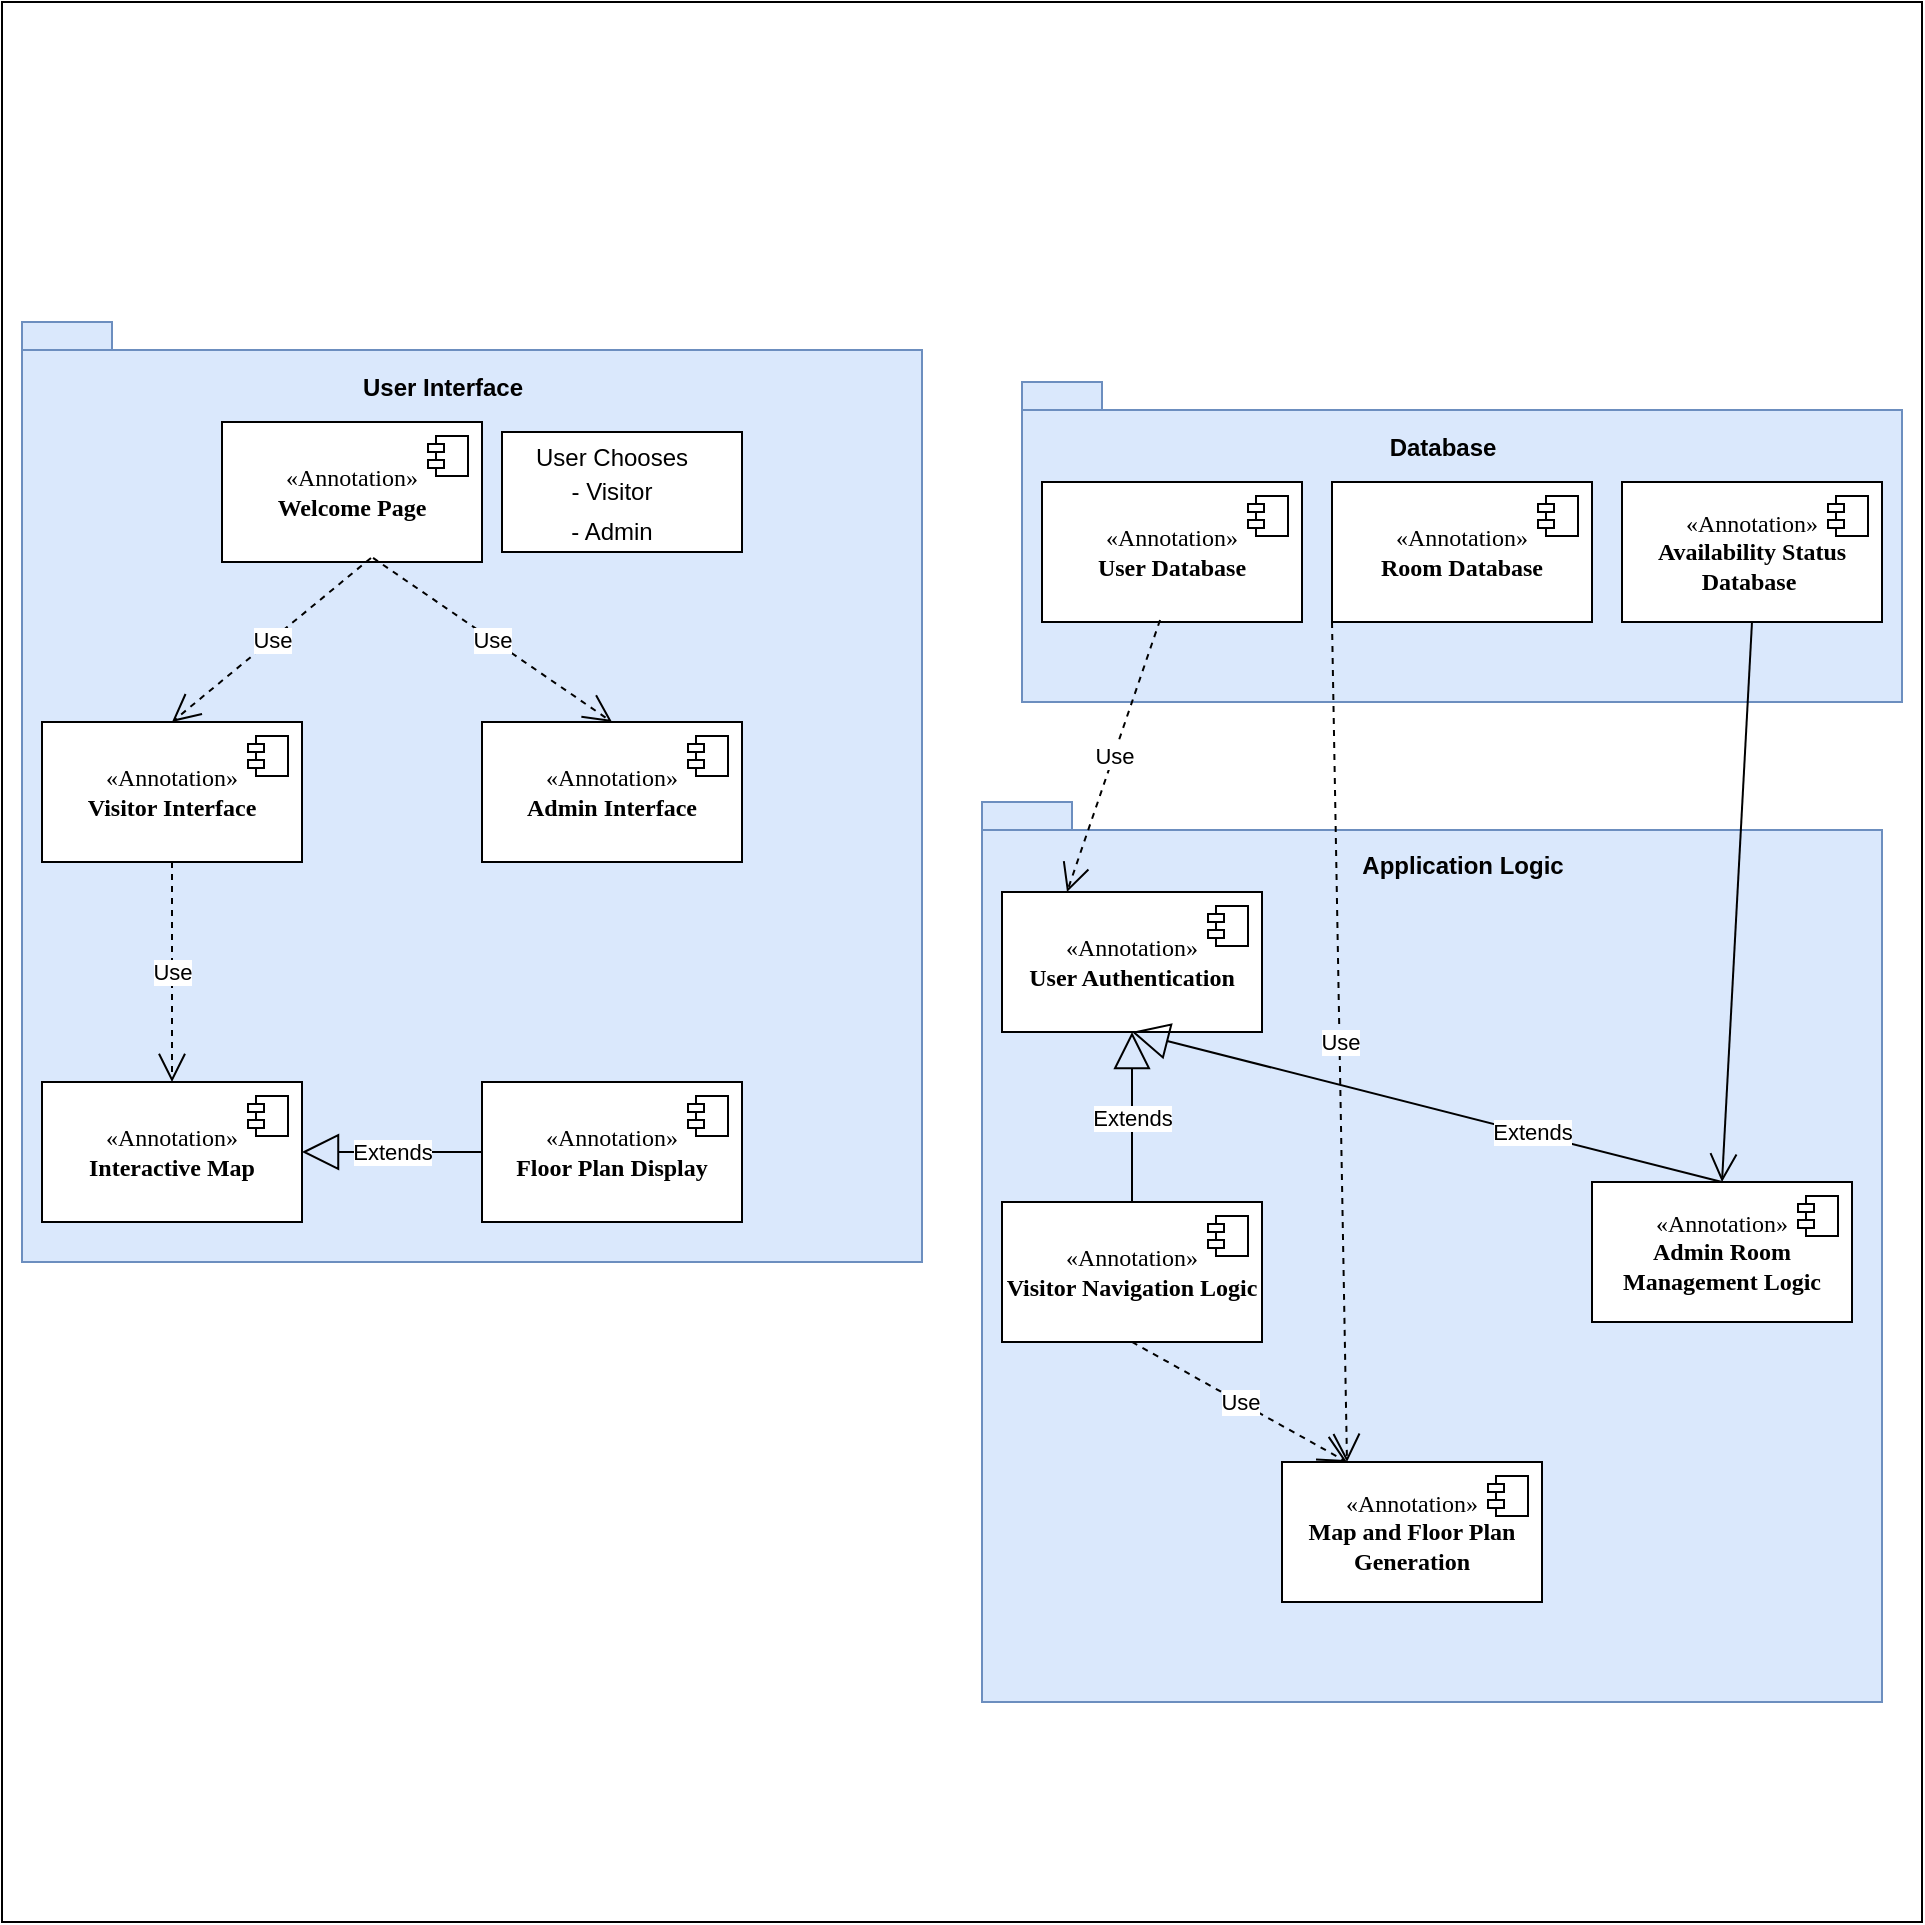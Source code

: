 <mxfile version="25.0.3">
  <diagram name="Page-1" id="OktrFBAO3VFiyfOGnc8V">
    <mxGraphModel dx="1026" dy="1853" grid="1" gridSize="10" guides="1" tooltips="1" connect="1" arrows="1" fold="1" page="1" pageScale="1" pageWidth="827" pageHeight="1169" math="0" shadow="0">
      <root>
        <mxCell id="0" />
        <mxCell id="1" parent="0" />
        <mxCell id="GQhv-AbMXYz22JSgnZgT-2" value="" style="whiteSpace=wrap;html=1;aspect=fixed;" vertex="1" parent="1">
          <mxGeometry y="-130" width="960" height="960" as="geometry" />
        </mxCell>
        <mxCell id="GQhv-AbMXYz22JSgnZgT-4" value="" style="shape=folder;fontStyle=1;spacingTop=10;tabWidth=40;tabHeight=14;tabPosition=left;html=1;whiteSpace=wrap;fillColor=#dae8fc;strokeColor=#6c8ebf;" vertex="1" parent="1">
          <mxGeometry x="10" y="30" width="450" height="470" as="geometry" />
        </mxCell>
        <mxCell id="GQhv-AbMXYz22JSgnZgT-5" value="«Annotation»&lt;br&gt;&lt;b&gt;Admin Interface&lt;/b&gt;" style="html=1;dropTarget=0;whiteSpace=wrap;fontFamily=Times New Roman;spacing=2;" vertex="1" parent="1">
          <mxGeometry x="240" y="230" width="130" height="70" as="geometry" />
        </mxCell>
        <mxCell id="GQhv-AbMXYz22JSgnZgT-6" value="" style="shape=module;jettyWidth=8;jettyHeight=4;fontFamily=Times New Roman;spacing=2;" vertex="1" parent="GQhv-AbMXYz22JSgnZgT-5">
          <mxGeometry x="1" width="20" height="20" relative="1" as="geometry">
            <mxPoint x="-27" y="7" as="offset" />
          </mxGeometry>
        </mxCell>
        <mxCell id="GQhv-AbMXYz22JSgnZgT-9" value="«Annotation»&lt;br&gt;&lt;b&gt;Visitor Interface&lt;/b&gt;" style="html=1;dropTarget=0;whiteSpace=wrap;fontFamily=Times New Roman;spacing=2;" vertex="1" parent="1">
          <mxGeometry x="20" y="230" width="130" height="70" as="geometry" />
        </mxCell>
        <mxCell id="GQhv-AbMXYz22JSgnZgT-10" value="" style="shape=module;jettyWidth=8;jettyHeight=4;fontFamily=Times New Roman;spacing=2;" vertex="1" parent="GQhv-AbMXYz22JSgnZgT-9">
          <mxGeometry x="1" width="20" height="20" relative="1" as="geometry">
            <mxPoint x="-27" y="7" as="offset" />
          </mxGeometry>
        </mxCell>
        <mxCell id="GQhv-AbMXYz22JSgnZgT-11" value="«Annotation»&lt;br&gt;&lt;b&gt;Floor Plan Display&lt;/b&gt;" style="html=1;dropTarget=0;whiteSpace=wrap;fontFamily=Times New Roman;spacing=2;" vertex="1" parent="1">
          <mxGeometry x="240" y="410" width="130" height="70" as="geometry" />
        </mxCell>
        <mxCell id="GQhv-AbMXYz22JSgnZgT-12" value="" style="shape=module;jettyWidth=8;jettyHeight=4;fontFamily=Times New Roman;spacing=2;" vertex="1" parent="GQhv-AbMXYz22JSgnZgT-11">
          <mxGeometry x="1" width="20" height="20" relative="1" as="geometry">
            <mxPoint x="-27" y="7" as="offset" />
          </mxGeometry>
        </mxCell>
        <mxCell id="GQhv-AbMXYz22JSgnZgT-13" value="«Annotation»&lt;br&gt;&lt;b&gt;Interactive Map&lt;/b&gt;" style="html=1;dropTarget=0;whiteSpace=wrap;fontFamily=Times New Roman;spacing=2;" vertex="1" parent="1">
          <mxGeometry x="20" y="410" width="130" height="70" as="geometry" />
        </mxCell>
        <mxCell id="GQhv-AbMXYz22JSgnZgT-14" value="" style="shape=module;jettyWidth=8;jettyHeight=4;fontFamily=Times New Roman;spacing=2;" vertex="1" parent="GQhv-AbMXYz22JSgnZgT-13">
          <mxGeometry x="1" width="20" height="20" relative="1" as="geometry">
            <mxPoint x="-27" y="7" as="offset" />
          </mxGeometry>
        </mxCell>
        <mxCell id="GQhv-AbMXYz22JSgnZgT-15" value="«Annotation»&lt;br&gt;&lt;b&gt;Welcome Page&lt;/b&gt;" style="html=1;dropTarget=0;whiteSpace=wrap;fontFamily=Times New Roman;spacing=2;" vertex="1" parent="1">
          <mxGeometry x="110" y="80" width="130" height="70" as="geometry" />
        </mxCell>
        <mxCell id="GQhv-AbMXYz22JSgnZgT-16" value="" style="shape=module;jettyWidth=8;jettyHeight=4;fontFamily=Times New Roman;spacing=2;" vertex="1" parent="GQhv-AbMXYz22JSgnZgT-15">
          <mxGeometry x="1" width="20" height="20" relative="1" as="geometry">
            <mxPoint x="-27" y="7" as="offset" />
          </mxGeometry>
        </mxCell>
        <mxCell id="GQhv-AbMXYz22JSgnZgT-17" value="Use" style="endArrow=open;endSize=12;dashed=1;html=1;rounded=0;exitX=0.5;exitY=1;exitDx=0;exitDy=0;entryX=0.5;entryY=0;entryDx=0;entryDy=0;" edge="1" parent="1" source="GQhv-AbMXYz22JSgnZgT-9" target="GQhv-AbMXYz22JSgnZgT-13">
          <mxGeometry width="160" relative="1" as="geometry">
            <mxPoint x="360" y="350" as="sourcePoint" />
            <mxPoint x="520" y="350" as="targetPoint" />
          </mxGeometry>
        </mxCell>
        <mxCell id="GQhv-AbMXYz22JSgnZgT-18" value="Extends" style="endArrow=block;endSize=16;endFill=0;html=1;rounded=0;exitX=0;exitY=0.5;exitDx=0;exitDy=0;entryX=1;entryY=0.5;entryDx=0;entryDy=0;" edge="1" parent="1" source="GQhv-AbMXYz22JSgnZgT-11" target="GQhv-AbMXYz22JSgnZgT-13">
          <mxGeometry width="160" relative="1" as="geometry">
            <mxPoint x="360" y="350" as="sourcePoint" />
            <mxPoint x="520" y="350" as="targetPoint" />
          </mxGeometry>
        </mxCell>
        <mxCell id="GQhv-AbMXYz22JSgnZgT-22" value="" style="rounded=0;whiteSpace=wrap;html=1;" vertex="1" parent="1">
          <mxGeometry x="250" y="85" width="120" height="60" as="geometry" />
        </mxCell>
        <mxCell id="GQhv-AbMXYz22JSgnZgT-23" value="User Chooses" style="text;html=1;align=center;verticalAlign=middle;whiteSpace=wrap;rounded=0;" vertex="1" parent="1">
          <mxGeometry x="260" y="85" width="90" height="25" as="geometry" />
        </mxCell>
        <mxCell id="GQhv-AbMXYz22JSgnZgT-24" value="- Visitor" style="text;html=1;align=center;verticalAlign=middle;whiteSpace=wrap;rounded=0;" vertex="1" parent="1">
          <mxGeometry x="260" y="102.5" width="90" height="25" as="geometry" />
        </mxCell>
        <mxCell id="GQhv-AbMXYz22JSgnZgT-25" value="- Admin" style="text;html=1;align=center;verticalAlign=middle;whiteSpace=wrap;rounded=0;" vertex="1" parent="1">
          <mxGeometry x="260" y="125" width="90" height="20" as="geometry" />
        </mxCell>
        <mxCell id="GQhv-AbMXYz22JSgnZgT-26" value="Use" style="endArrow=open;endSize=12;dashed=1;html=1;rounded=0;entryX=0.5;entryY=0;entryDx=0;entryDy=0;exitX=0.573;exitY=0.971;exitDx=0;exitDy=0;exitPerimeter=0;" edge="1" parent="1" source="GQhv-AbMXYz22JSgnZgT-15" target="GQhv-AbMXYz22JSgnZgT-9">
          <mxGeometry width="160" relative="1" as="geometry">
            <mxPoint x="228" y="350" as="sourcePoint" />
            <mxPoint x="165" y="450" as="targetPoint" />
          </mxGeometry>
        </mxCell>
        <mxCell id="GQhv-AbMXYz22JSgnZgT-27" value="Use" style="endArrow=open;endSize=12;dashed=1;html=1;rounded=0;entryX=0.5;entryY=0;entryDx=0;entryDy=0;exitX=0.581;exitY=0.971;exitDx=0;exitDy=0;exitPerimeter=0;" edge="1" parent="1" source="GQhv-AbMXYz22JSgnZgT-15" target="GQhv-AbMXYz22JSgnZgT-5">
          <mxGeometry width="160" relative="1" as="geometry">
            <mxPoint x="367" y="168" as="sourcePoint" />
            <mxPoint x="228" y="280" as="targetPoint" />
          </mxGeometry>
        </mxCell>
        <mxCell id="GQhv-AbMXYz22JSgnZgT-30" value="" style="shape=folder;fontStyle=1;spacingTop=10;tabWidth=40;tabHeight=14;tabPosition=left;html=1;whiteSpace=wrap;fillColor=#dae8fc;strokeColor=#6c8ebf;" vertex="1" parent="1">
          <mxGeometry x="510" y="60" width="440" height="160" as="geometry" />
        </mxCell>
        <mxCell id="GQhv-AbMXYz22JSgnZgT-31" value="«Annotation»&lt;br&gt;&lt;b&gt;User Database&lt;/b&gt;" style="html=1;dropTarget=0;whiteSpace=wrap;fontFamily=Times New Roman;spacing=2;" vertex="1" parent="1">
          <mxGeometry x="520" y="110" width="130" height="70" as="geometry" />
        </mxCell>
        <mxCell id="GQhv-AbMXYz22JSgnZgT-32" value="" style="shape=module;jettyWidth=8;jettyHeight=4;fontFamily=Times New Roman;spacing=2;" vertex="1" parent="GQhv-AbMXYz22JSgnZgT-31">
          <mxGeometry x="1" width="20" height="20" relative="1" as="geometry">
            <mxPoint x="-27" y="7" as="offset" />
          </mxGeometry>
        </mxCell>
        <mxCell id="GQhv-AbMXYz22JSgnZgT-33" value="«Annotation»&lt;br&gt;&lt;b&gt;Room Database&lt;/b&gt;" style="html=1;dropTarget=0;whiteSpace=wrap;fontFamily=Times New Roman;spacing=2;" vertex="1" parent="1">
          <mxGeometry x="665" y="110" width="130" height="70" as="geometry" />
        </mxCell>
        <mxCell id="GQhv-AbMXYz22JSgnZgT-34" value="" style="shape=module;jettyWidth=8;jettyHeight=4;fontFamily=Times New Roman;spacing=2;" vertex="1" parent="GQhv-AbMXYz22JSgnZgT-33">
          <mxGeometry x="1" width="20" height="20" relative="1" as="geometry">
            <mxPoint x="-27" y="7" as="offset" />
          </mxGeometry>
        </mxCell>
        <mxCell id="GQhv-AbMXYz22JSgnZgT-35" value="«Annotation»&lt;br&gt;&lt;b&gt;Availability Status Database&amp;nbsp;&lt;/b&gt;" style="html=1;dropTarget=0;whiteSpace=wrap;fontFamily=Times New Roman;spacing=2;" vertex="1" parent="1">
          <mxGeometry x="810" y="110" width="130" height="70" as="geometry" />
        </mxCell>
        <mxCell id="GQhv-AbMXYz22JSgnZgT-36" value="" style="shape=module;jettyWidth=8;jettyHeight=4;fontFamily=Times New Roman;spacing=2;" vertex="1" parent="GQhv-AbMXYz22JSgnZgT-35">
          <mxGeometry x="1" width="20" height="20" relative="1" as="geometry">
            <mxPoint x="-27" y="7" as="offset" />
          </mxGeometry>
        </mxCell>
        <mxCell id="GQhv-AbMXYz22JSgnZgT-37" value="" style="shape=folder;fontStyle=1;spacingTop=10;tabWidth=40;tabHeight=14;tabPosition=left;html=1;whiteSpace=wrap;fillColor=#dae8fc;strokeColor=#6c8ebf;" vertex="1" parent="1">
          <mxGeometry x="490" y="270" width="450" height="450" as="geometry" />
        </mxCell>
        <mxCell id="GQhv-AbMXYz22JSgnZgT-39" value="«Annotation»&lt;br&gt;&lt;b&gt;User Authentication&lt;/b&gt;" style="html=1;dropTarget=0;whiteSpace=wrap;fontFamily=Times New Roman;spacing=2;" vertex="1" parent="1">
          <mxGeometry x="500" y="315" width="130" height="70" as="geometry" />
        </mxCell>
        <mxCell id="GQhv-AbMXYz22JSgnZgT-40" value="" style="shape=module;jettyWidth=8;jettyHeight=4;fontFamily=Times New Roman;spacing=2;" vertex="1" parent="GQhv-AbMXYz22JSgnZgT-39">
          <mxGeometry x="1" width="20" height="20" relative="1" as="geometry">
            <mxPoint x="-27" y="7" as="offset" />
          </mxGeometry>
        </mxCell>
        <mxCell id="GQhv-AbMXYz22JSgnZgT-41" value="«Annotation»&lt;br&gt;&lt;b&gt;Visitor Navigation Logic&lt;/b&gt;" style="html=1;dropTarget=0;whiteSpace=wrap;fontFamily=Times New Roman;spacing=2;" vertex="1" parent="1">
          <mxGeometry x="500" y="470" width="130" height="70" as="geometry" />
        </mxCell>
        <mxCell id="GQhv-AbMXYz22JSgnZgT-42" value="" style="shape=module;jettyWidth=8;jettyHeight=4;fontFamily=Times New Roman;spacing=2;" vertex="1" parent="GQhv-AbMXYz22JSgnZgT-41">
          <mxGeometry x="1" width="20" height="20" relative="1" as="geometry">
            <mxPoint x="-27" y="7" as="offset" />
          </mxGeometry>
        </mxCell>
        <mxCell id="GQhv-AbMXYz22JSgnZgT-45" value="«Annotation»&lt;br&gt;&lt;b&gt;Map and Floor Plan Generation&lt;/b&gt;" style="html=1;dropTarget=0;whiteSpace=wrap;fontFamily=Times New Roman;spacing=2;" vertex="1" parent="1">
          <mxGeometry x="640" y="600" width="130" height="70" as="geometry" />
        </mxCell>
        <mxCell id="GQhv-AbMXYz22JSgnZgT-46" value="" style="shape=module;jettyWidth=8;jettyHeight=4;fontFamily=Times New Roman;spacing=2;" vertex="1" parent="GQhv-AbMXYz22JSgnZgT-45">
          <mxGeometry x="1" width="20" height="20" relative="1" as="geometry">
            <mxPoint x="-27" y="7" as="offset" />
          </mxGeometry>
        </mxCell>
        <mxCell id="GQhv-AbMXYz22JSgnZgT-47" value="«Annotation»&lt;br&gt;&lt;b&gt;Admin Room Management Logic&lt;/b&gt;" style="html=1;dropTarget=0;whiteSpace=wrap;fontFamily=Times New Roman;spacing=2;" vertex="1" parent="1">
          <mxGeometry x="795" y="460" width="130" height="70" as="geometry" />
        </mxCell>
        <mxCell id="GQhv-AbMXYz22JSgnZgT-48" value="" style="shape=module;jettyWidth=8;jettyHeight=4;fontFamily=Times New Roman;spacing=2;" vertex="1" parent="GQhv-AbMXYz22JSgnZgT-47">
          <mxGeometry x="1" width="20" height="20" relative="1" as="geometry">
            <mxPoint x="-27" y="7" as="offset" />
          </mxGeometry>
        </mxCell>
        <mxCell id="GQhv-AbMXYz22JSgnZgT-50" value="Use" style="endArrow=open;endSize=12;dashed=1;html=1;rounded=0;entryX=0.25;entryY=0;entryDx=0;entryDy=0;exitX=0.454;exitY=0.986;exitDx=0;exitDy=0;exitPerimeter=0;" edge="1" parent="1" source="GQhv-AbMXYz22JSgnZgT-31" target="GQhv-AbMXYz22JSgnZgT-39">
          <mxGeometry width="160" relative="1" as="geometry">
            <mxPoint x="196" y="158" as="sourcePoint" />
            <mxPoint x="315" y="240" as="targetPoint" />
          </mxGeometry>
        </mxCell>
        <mxCell id="GQhv-AbMXYz22JSgnZgT-52" value="Extends" style="endArrow=block;endSize=16;endFill=0;html=1;rounded=0;exitX=0.5;exitY=0;exitDx=0;exitDy=0;entryX=0.5;entryY=1;entryDx=0;entryDy=0;" edge="1" parent="1" source="GQhv-AbMXYz22JSgnZgT-41" target="GQhv-AbMXYz22JSgnZgT-39">
          <mxGeometry width="160" relative="1" as="geometry">
            <mxPoint x="160" y="455" as="sourcePoint" />
            <mxPoint x="250" y="455" as="targetPoint" />
          </mxGeometry>
        </mxCell>
        <mxCell id="GQhv-AbMXYz22JSgnZgT-53" value="Extends" style="endArrow=block;endSize=16;endFill=0;html=1;rounded=0;exitX=0.5;exitY=0;exitDx=0;exitDy=0;entryX=0.5;entryY=1;entryDx=0;entryDy=0;" edge="1" parent="1" source="GQhv-AbMXYz22JSgnZgT-47" target="GQhv-AbMXYz22JSgnZgT-39">
          <mxGeometry x="-0.355" y="-1" width="160" relative="1" as="geometry">
            <mxPoint x="725" y="395" as="sourcePoint" />
            <mxPoint x="570" y="385" as="targetPoint" />
            <mxPoint as="offset" />
          </mxGeometry>
        </mxCell>
        <mxCell id="GQhv-AbMXYz22JSgnZgT-54" value="" style="endArrow=open;endFill=1;endSize=12;html=1;rounded=0;exitX=0.5;exitY=1;exitDx=0;exitDy=0;entryX=0.5;entryY=0;entryDx=0;entryDy=0;" edge="1" parent="1" source="GQhv-AbMXYz22JSgnZgT-35" target="GQhv-AbMXYz22JSgnZgT-47">
          <mxGeometry width="160" relative="1" as="geometry">
            <mxPoint x="360" y="410" as="sourcePoint" />
            <mxPoint x="520" y="410" as="targetPoint" />
          </mxGeometry>
        </mxCell>
        <mxCell id="GQhv-AbMXYz22JSgnZgT-55" value="Use" style="endArrow=open;endSize=12;dashed=1;html=1;rounded=0;entryX=0.25;entryY=0;entryDx=0;entryDy=0;exitX=0.5;exitY=1;exitDx=0;exitDy=0;" edge="1" parent="1" source="GQhv-AbMXYz22JSgnZgT-41" target="GQhv-AbMXYz22JSgnZgT-45">
          <mxGeometry width="160" relative="1" as="geometry">
            <mxPoint x="589" y="189" as="sourcePoint" />
            <mxPoint x="693" y="325" as="targetPoint" />
          </mxGeometry>
        </mxCell>
        <mxCell id="GQhv-AbMXYz22JSgnZgT-57" value="Use" style="endArrow=open;endSize=12;dashed=1;html=1;rounded=0;exitX=0;exitY=1;exitDx=0;exitDy=0;entryX=0.25;entryY=0;entryDx=0;entryDy=0;" edge="1" parent="1" source="GQhv-AbMXYz22JSgnZgT-33" target="GQhv-AbMXYz22JSgnZgT-45">
          <mxGeometry width="160" relative="1" as="geometry">
            <mxPoint x="575" y="550" as="sourcePoint" />
            <mxPoint x="700" y="600" as="targetPoint" />
          </mxGeometry>
        </mxCell>
        <mxCell id="GQhv-AbMXYz22JSgnZgT-58" value="User Interface" style="text;align=center;fontStyle=1;verticalAlign=middle;spacingLeft=3;spacingRight=3;strokeColor=none;rotatable=0;points=[[0,0.5],[1,0.5]];portConstraint=eastwest;html=1;" vertex="1" parent="1">
          <mxGeometry x="180" y="50" width="80" height="26" as="geometry" />
        </mxCell>
        <mxCell id="GQhv-AbMXYz22JSgnZgT-59" value="Application Logic" style="text;align=center;fontStyle=1;verticalAlign=middle;spacingLeft=3;spacingRight=3;strokeColor=none;rotatable=0;points=[[0,0.5],[1,0.5]];portConstraint=eastwest;html=1;" vertex="1" parent="1">
          <mxGeometry x="690" y="289" width="80" height="26" as="geometry" />
        </mxCell>
        <mxCell id="GQhv-AbMXYz22JSgnZgT-61" value="Database" style="text;align=center;fontStyle=1;verticalAlign=middle;spacingLeft=3;spacingRight=3;strokeColor=none;rotatable=0;points=[[0,0.5],[1,0.5]];portConstraint=eastwest;html=1;" vertex="1" parent="1">
          <mxGeometry x="680" y="80" width="80" height="26" as="geometry" />
        </mxCell>
      </root>
    </mxGraphModel>
  </diagram>
</mxfile>
